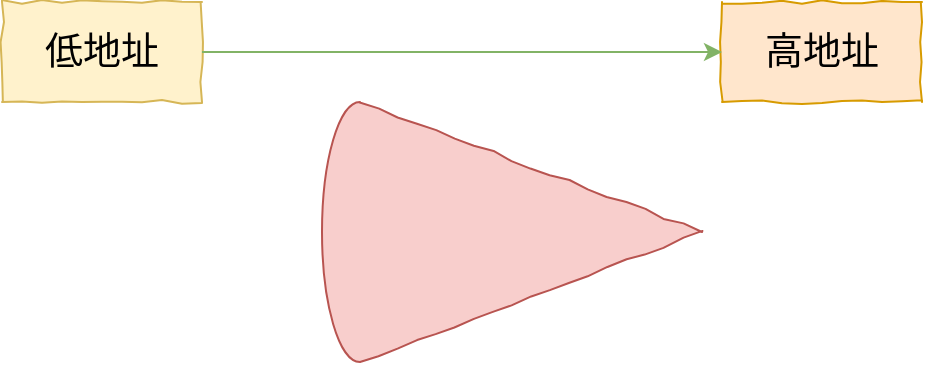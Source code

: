 <mxfile version="20.7.4" type="device"><diagram id="KeEPgRtqpe-5mdjNv06U" name="第 1 页"><mxGraphModel dx="954" dy="636" grid="1" gridSize="10" guides="1" tooltips="1" connect="1" arrows="1" fold="1" page="1" pageScale="1" pageWidth="1600" pageHeight="900" math="0" shadow="0"><root><mxCell id="0"/><mxCell id="1" parent="0"/><mxCell id="Bw2A2ZpqwVdpYWq4WpT0-2" value="" style="verticalLabelPosition=bottom;verticalAlign=top;html=1;shape=mxgraph.basic.cone2;dx=0.5;dy=0.9;direction=south;comic=1;fillColor=#f8cecc;strokeColor=#b85450;" vertex="1" parent="1"><mxGeometry x="410" y="160" width="190" height="130" as="geometry"/></mxCell><mxCell id="Bw2A2ZpqwVdpYWq4WpT0-4" value="&lt;font style=&quot;font-size: 19px;&quot;&gt;低地址&lt;/font&gt;" style="whiteSpace=wrap;html=1;comic=1;fillColor=#fff2cc;strokeColor=#d6b656;" vertex="1" parent="1"><mxGeometry x="250" y="110" width="100" height="50" as="geometry"/></mxCell><mxCell id="Bw2A2ZpqwVdpYWq4WpT0-5" value="&lt;font style=&quot;font-size: 19px;&quot;&gt;高地址&lt;/font&gt;" style="whiteSpace=wrap;html=1;comic=1;fillColor=#ffe6cc;strokeColor=#d79b00;" vertex="1" parent="1"><mxGeometry x="610" y="110" width="100" height="50" as="geometry"/></mxCell><mxCell id="Bw2A2ZpqwVdpYWq4WpT0-6" value="" style="endArrow=classic;html=1;rounded=0;fontFamily=Comic Sans MS;fontSize=19;exitX=1;exitY=0.5;exitDx=0;exitDy=0;fillColor=#d5e8d4;strokeColor=#82b366;" edge="1" parent="1" source="Bw2A2ZpqwVdpYWq4WpT0-4" target="Bw2A2ZpqwVdpYWq4WpT0-5"><mxGeometry width="50" height="50" relative="1" as="geometry"><mxPoint x="470" y="180" as="sourcePoint"/><mxPoint x="520" y="130" as="targetPoint"/></mxGeometry></mxCell></root></mxGraphModel></diagram></mxfile>